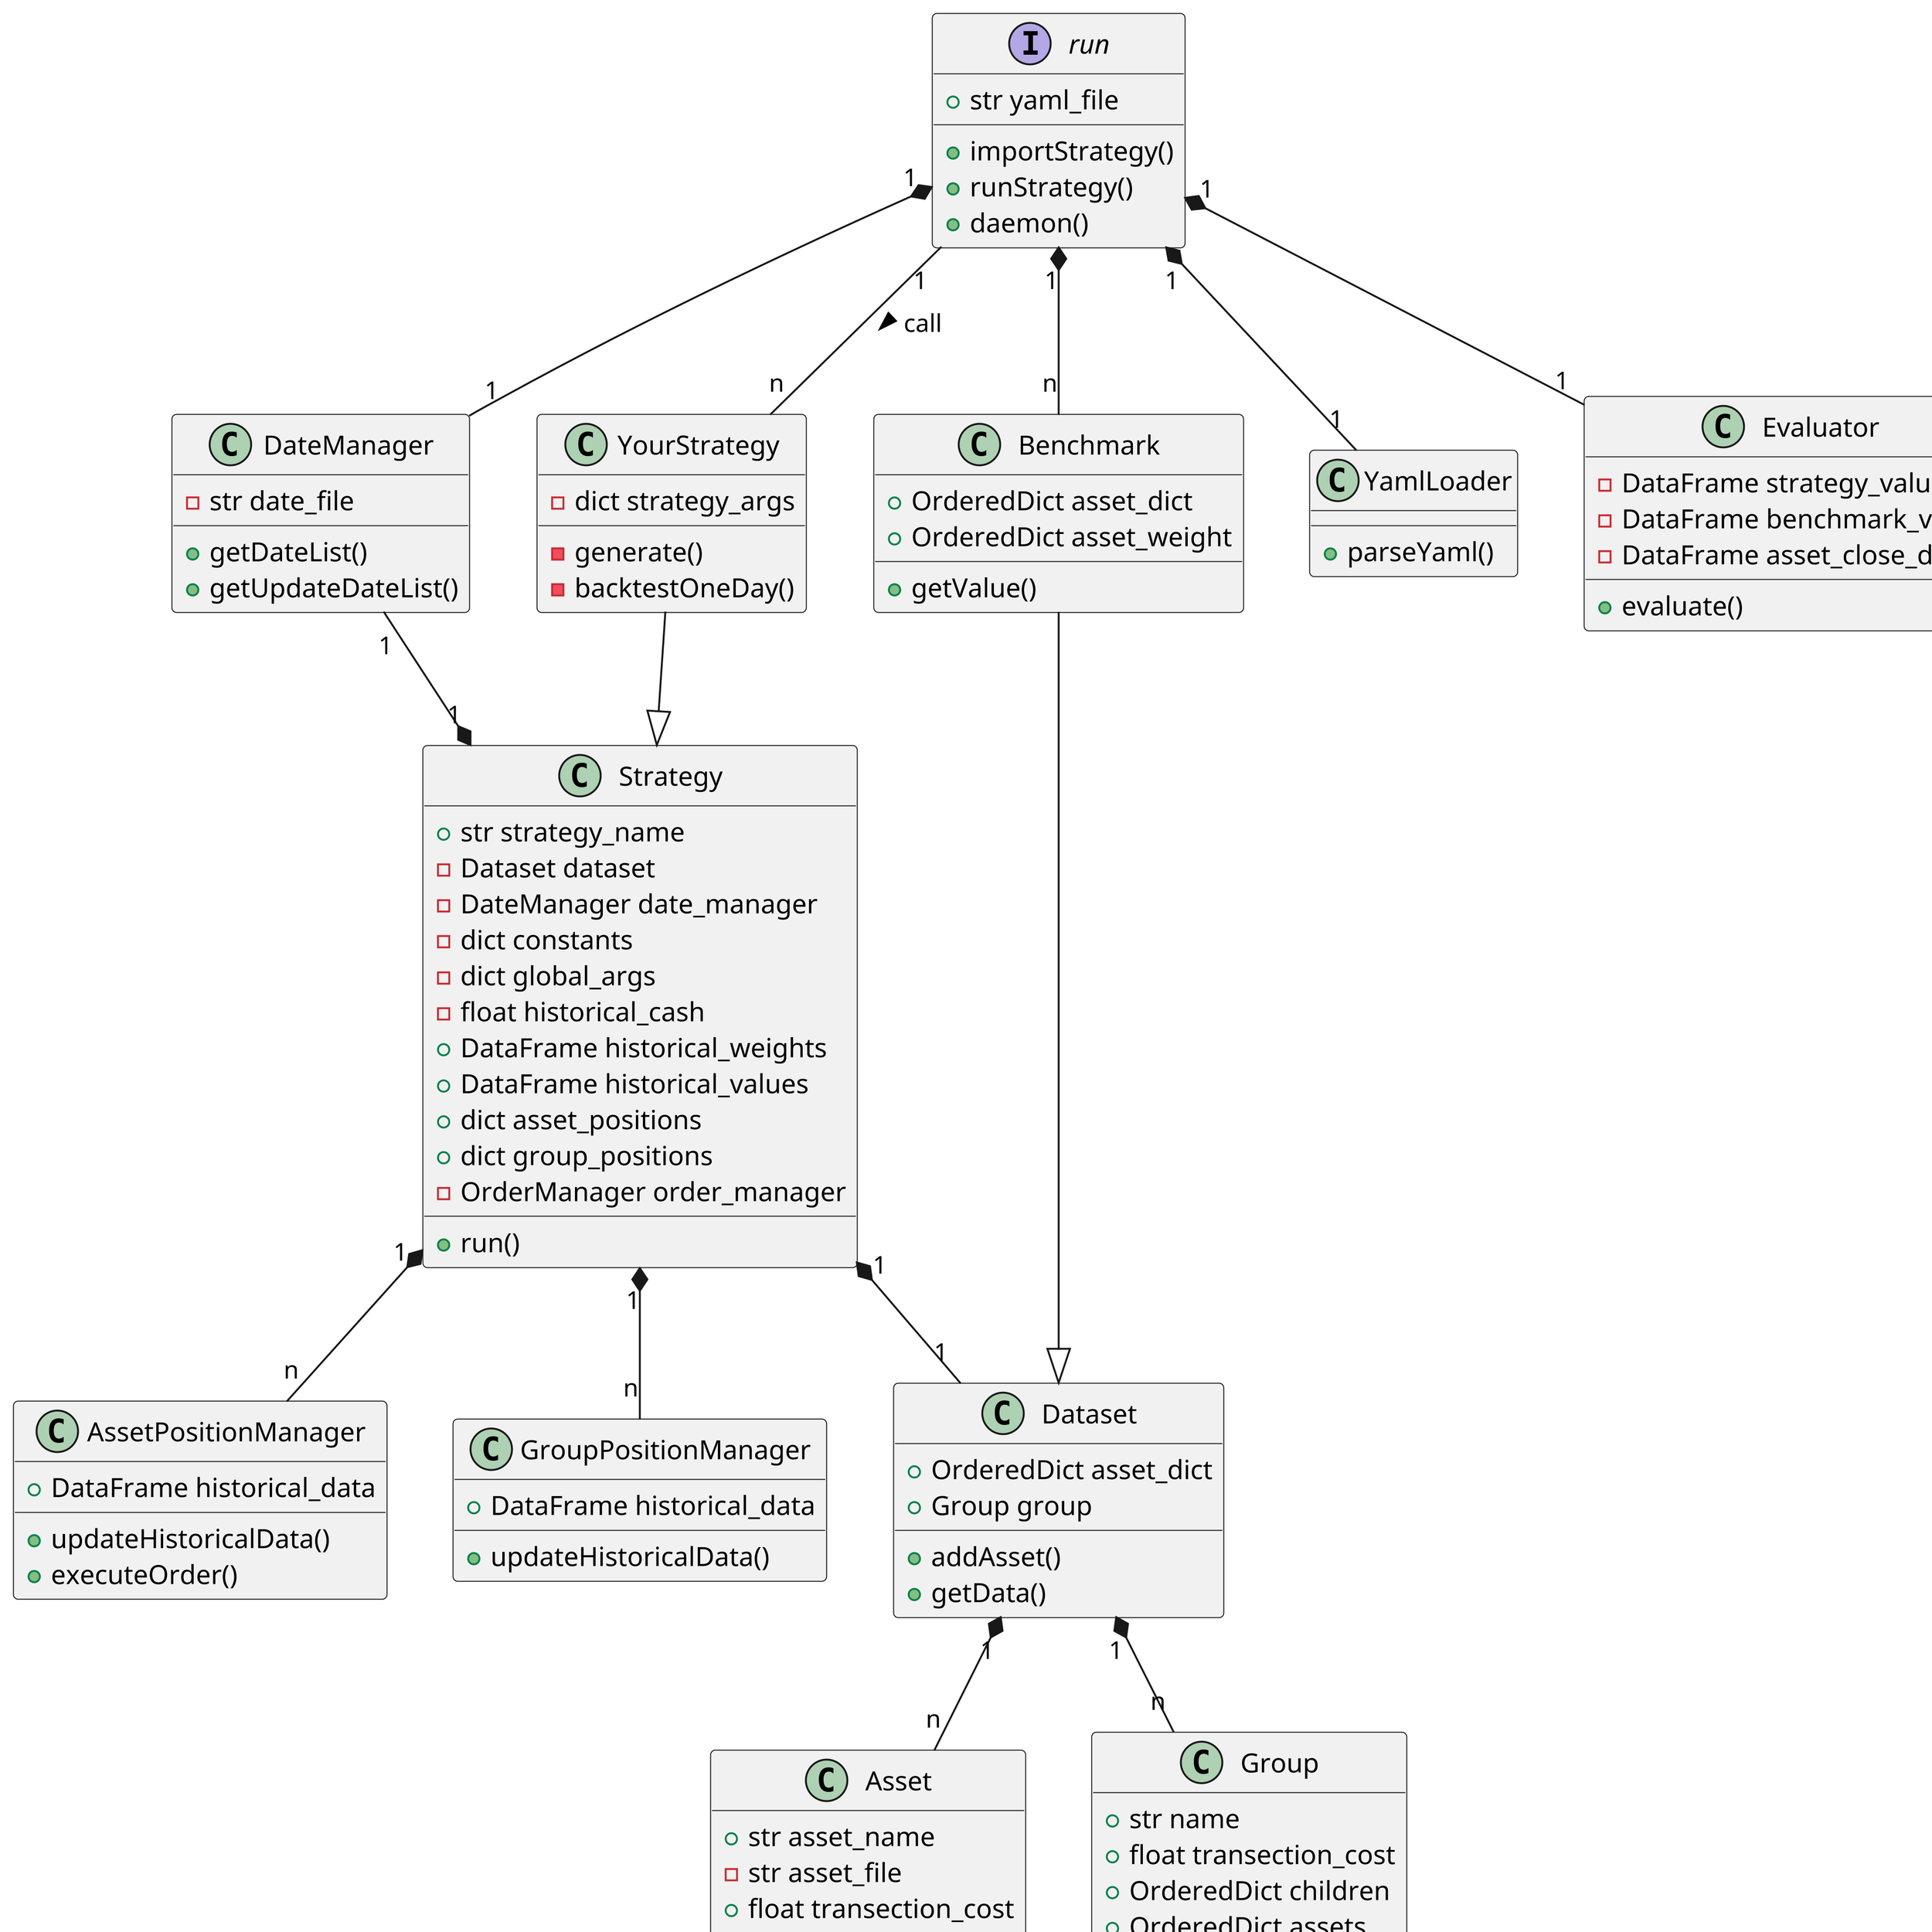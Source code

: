 @startuml
scale 8192*8192

Interface run
class YourStrategy

package framework{
    class Strategy
    class Asset 
    class Group
    class Benchmark
    class Dataset 
    class DateManager 
    class Evaluator
    class YamlLoader
    class AssetPositionManager
    class GroupPositionManager
}

Interface run{
    + str yaml_file
    + importStrategy()
    + runStrategy()
    + daemon()
} 

class YourStrategy{
    - dict strategy_args
    - generate()
    - backtestOneDay()
}

class Strategy{
    + str strategy_name
    - Dataset dataset
    - DateManager date_manager
    - dict constants
    - dict global_args
    - float historical_cash
    + DataFrame historical_weights
    + DataFrame historical_values
    + dict asset_positions
    + dict group_positions
    - OrderManager order_manager
    + run()
}

class DateManager{
    - str date_file
    + getDateList()
    + getUpdateDateList()
}

class Asset{
    + str asset_name
    - str asset_file
    + float transection_cost
    + list weight_range
    + getData()
}

class Group{
    + str name
    + float transection_cost
    + OrderedDict children
    + OrderedDict assets
    + list weight_range
    + getAllLeafAsset()
}

class Dataset{
    + OrderedDict asset_dict
    + Group group
    + addAsset()
    + getData()
}

class Benchmark{
    + OrderedDict asset_dict
    + OrderedDict asset_weight
    + getValue()
}

class YamlLoader{
    + parseYaml()
}

class Evaluator{
    - DataFrame strategy_value
    - DataFrame benchmark_value
    - DataFrame asset_close_df
    + evaluate()
}


class AssetPositionManager{
    + DataFrame historical_data
    + updateHistoricalData()
    + executeOrder()
}

class GroupPositionManager{
    + DataFrame historical_data
    + updateHistoricalData()
}

run "1" -- "n" YourStrategy : call >
run  "1" *-- "n" Benchmark
run  "1" *-- "1" Evaluator
run  "1" *-- "1" YamlLoader

YourStrategy --|> Strategy
Strategy  "1" *-- "1" Dataset
Strategy  "1" *-- "n" AssetPositionManager
Strategy  "1" *-- "n" GroupPositionManager
run  "1" *-- "1" DateManager
Strategy  "1" *-left- "1" DateManager

Dataset  "1" *-- "n" Asset
Dataset  "1" *-- "n" Group
Benchmark  --|> Dataset


@enduml